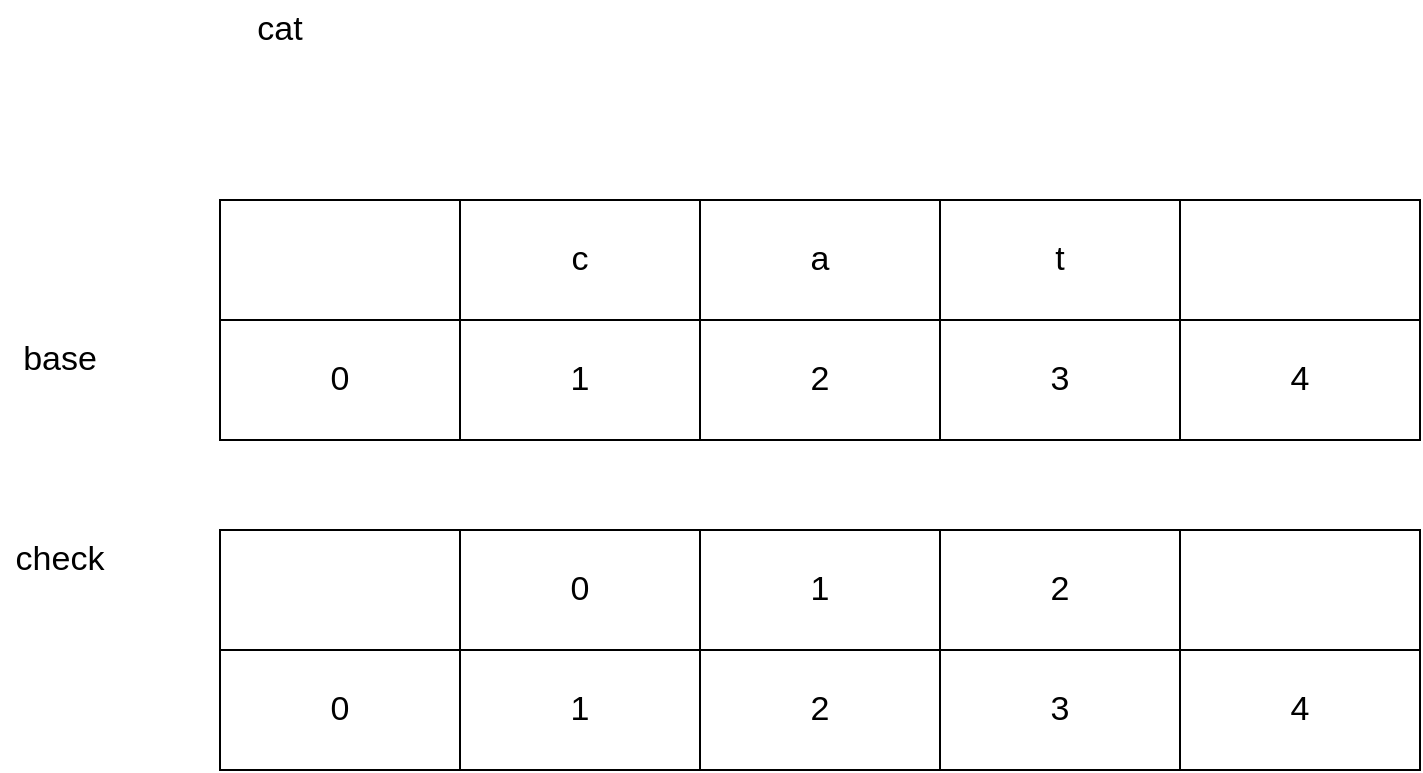 <mxfile version="25.0.3">
  <diagram name="第 1 页" id="O6BYXikis3eNbMnqXtFp">
    <mxGraphModel dx="1242" dy="734" grid="1" gridSize="10" guides="1" tooltips="1" connect="1" arrows="1" fold="1" page="1" pageScale="1" pageWidth="827" pageHeight="1169" math="0" shadow="0">
      <root>
        <mxCell id="0" />
        <mxCell id="1" parent="0" />
        <mxCell id="DKLfQxcZFKyiUFd1vDUR-1" value="" style="rounded=0;whiteSpace=wrap;html=1;fontSize=17;" vertex="1" parent="1">
          <mxGeometry x="250" y="210" width="120" height="60" as="geometry" />
        </mxCell>
        <mxCell id="DKLfQxcZFKyiUFd1vDUR-2" value="base" style="text;html=1;align=center;verticalAlign=middle;whiteSpace=wrap;rounded=0;fontSize=17;" vertex="1" parent="1">
          <mxGeometry x="140" y="275" width="60" height="30" as="geometry" />
        </mxCell>
        <mxCell id="DKLfQxcZFKyiUFd1vDUR-4" value="check" style="text;html=1;align=center;verticalAlign=middle;whiteSpace=wrap;rounded=0;fontSize=17;" vertex="1" parent="1">
          <mxGeometry x="140" y="375" width="60" height="30" as="geometry" />
        </mxCell>
        <mxCell id="DKLfQxcZFKyiUFd1vDUR-5" value="c" style="rounded=0;whiteSpace=wrap;html=1;fontSize=17;" vertex="1" parent="1">
          <mxGeometry x="370" y="210" width="120" height="60" as="geometry" />
        </mxCell>
        <mxCell id="DKLfQxcZFKyiUFd1vDUR-6" value="a" style="rounded=0;whiteSpace=wrap;html=1;fontSize=17;" vertex="1" parent="1">
          <mxGeometry x="490" y="210" width="120" height="60" as="geometry" />
        </mxCell>
        <mxCell id="DKLfQxcZFKyiUFd1vDUR-7" value="t" style="rounded=0;whiteSpace=wrap;html=1;fontSize=17;" vertex="1" parent="1">
          <mxGeometry x="610" y="210" width="120" height="60" as="geometry" />
        </mxCell>
        <mxCell id="DKLfQxcZFKyiUFd1vDUR-8" value="" style="rounded=0;whiteSpace=wrap;html=1;fontSize=17;" vertex="1" parent="1">
          <mxGeometry x="730" y="210" width="120" height="60" as="geometry" />
        </mxCell>
        <mxCell id="DKLfQxcZFKyiUFd1vDUR-9" value="0" style="rounded=0;whiteSpace=wrap;html=1;fontSize=17;" vertex="1" parent="1">
          <mxGeometry x="250" y="270" width="120" height="60" as="geometry" />
        </mxCell>
        <mxCell id="DKLfQxcZFKyiUFd1vDUR-10" value="1" style="rounded=0;whiteSpace=wrap;html=1;fontSize=17;" vertex="1" parent="1">
          <mxGeometry x="370" y="270" width="120" height="60" as="geometry" />
        </mxCell>
        <mxCell id="DKLfQxcZFKyiUFd1vDUR-11" value="2" style="rounded=0;whiteSpace=wrap;html=1;fontSize=17;" vertex="1" parent="1">
          <mxGeometry x="490" y="270" width="120" height="60" as="geometry" />
        </mxCell>
        <mxCell id="DKLfQxcZFKyiUFd1vDUR-12" value="3" style="rounded=0;whiteSpace=wrap;html=1;fontSize=17;" vertex="1" parent="1">
          <mxGeometry x="610" y="270" width="120" height="60" as="geometry" />
        </mxCell>
        <mxCell id="DKLfQxcZFKyiUFd1vDUR-13" value="4" style="rounded=0;whiteSpace=wrap;html=1;fontSize=17;" vertex="1" parent="1">
          <mxGeometry x="730" y="270" width="120" height="60" as="geometry" />
        </mxCell>
        <mxCell id="DKLfQxcZFKyiUFd1vDUR-14" value="cat" style="text;html=1;align=center;verticalAlign=middle;whiteSpace=wrap;rounded=0;fontSize=17;" vertex="1" parent="1">
          <mxGeometry x="250" y="110" width="60" height="30" as="geometry" />
        </mxCell>
        <mxCell id="DKLfQxcZFKyiUFd1vDUR-15" value="" style="rounded=0;whiteSpace=wrap;html=1;fontSize=17;" vertex="1" parent="1">
          <mxGeometry x="250" y="375" width="120" height="60" as="geometry" />
        </mxCell>
        <mxCell id="DKLfQxcZFKyiUFd1vDUR-16" value="0" style="rounded=0;whiteSpace=wrap;html=1;fontSize=17;" vertex="1" parent="1">
          <mxGeometry x="370" y="375" width="120" height="60" as="geometry" />
        </mxCell>
        <mxCell id="DKLfQxcZFKyiUFd1vDUR-17" value="1" style="rounded=0;whiteSpace=wrap;html=1;fontSize=17;" vertex="1" parent="1">
          <mxGeometry x="490" y="375" width="120" height="60" as="geometry" />
        </mxCell>
        <mxCell id="DKLfQxcZFKyiUFd1vDUR-18" value="2" style="rounded=0;whiteSpace=wrap;html=1;fontSize=17;" vertex="1" parent="1">
          <mxGeometry x="610" y="375" width="120" height="60" as="geometry" />
        </mxCell>
        <mxCell id="DKLfQxcZFKyiUFd1vDUR-19" value="" style="rounded=0;whiteSpace=wrap;html=1;fontSize=17;" vertex="1" parent="1">
          <mxGeometry x="730" y="375" width="120" height="60" as="geometry" />
        </mxCell>
        <mxCell id="DKLfQxcZFKyiUFd1vDUR-20" value="0" style="rounded=0;whiteSpace=wrap;html=1;fontSize=17;" vertex="1" parent="1">
          <mxGeometry x="250" y="435" width="120" height="60" as="geometry" />
        </mxCell>
        <mxCell id="DKLfQxcZFKyiUFd1vDUR-21" value="1" style="rounded=0;whiteSpace=wrap;html=1;fontSize=17;" vertex="1" parent="1">
          <mxGeometry x="370" y="435" width="120" height="60" as="geometry" />
        </mxCell>
        <mxCell id="DKLfQxcZFKyiUFd1vDUR-22" value="2" style="rounded=0;whiteSpace=wrap;html=1;fontSize=17;" vertex="1" parent="1">
          <mxGeometry x="490" y="435" width="120" height="60" as="geometry" />
        </mxCell>
        <mxCell id="DKLfQxcZFKyiUFd1vDUR-23" value="3" style="rounded=0;whiteSpace=wrap;html=1;fontSize=17;" vertex="1" parent="1">
          <mxGeometry x="610" y="435" width="120" height="60" as="geometry" />
        </mxCell>
        <mxCell id="DKLfQxcZFKyiUFd1vDUR-24" value="4" style="rounded=0;whiteSpace=wrap;html=1;fontSize=17;" vertex="1" parent="1">
          <mxGeometry x="730" y="435" width="120" height="60" as="geometry" />
        </mxCell>
      </root>
    </mxGraphModel>
  </diagram>
</mxfile>
